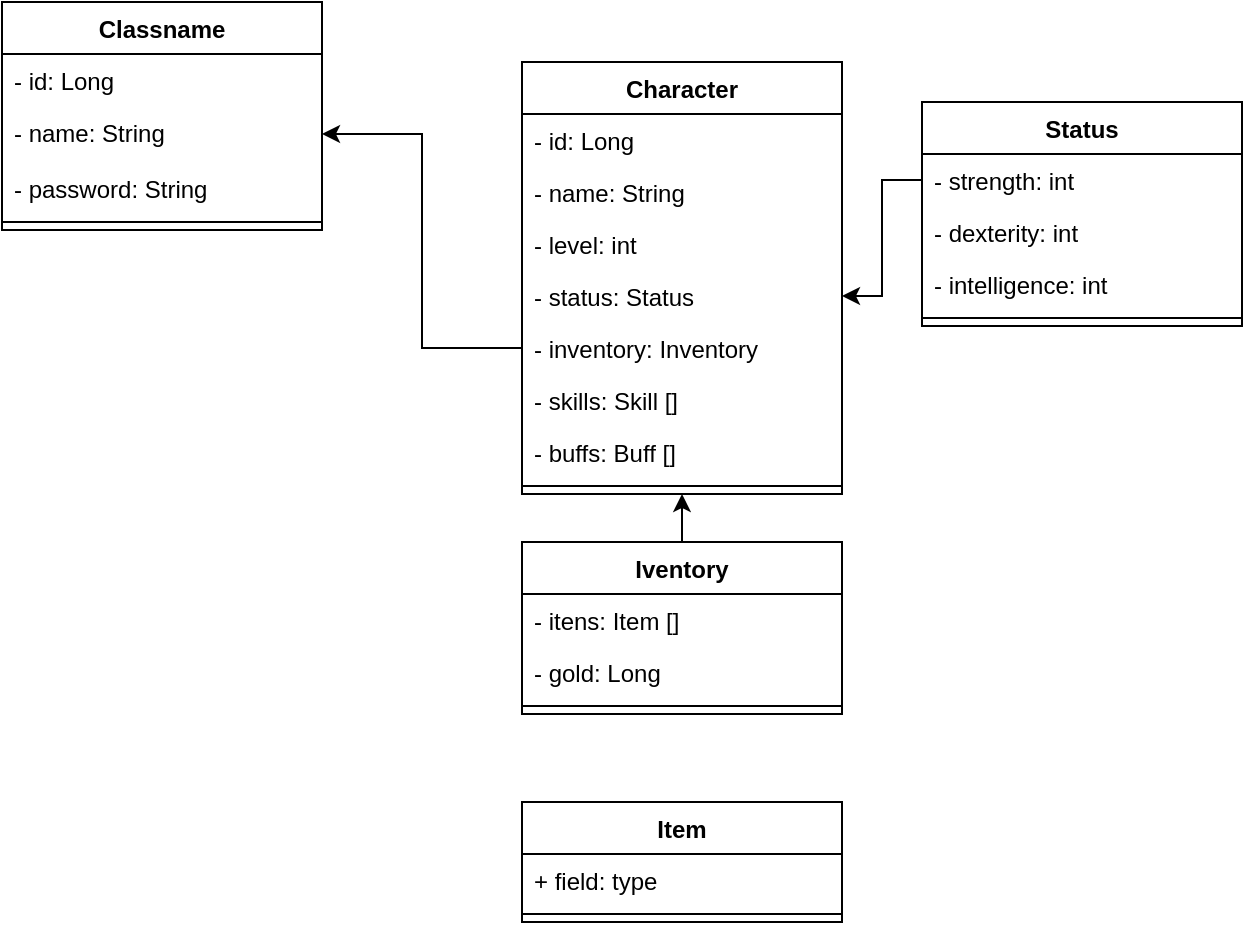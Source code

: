 <mxfile version="20.8.16" type="github">
  <diagram id="C5RBs43oDa-KdzZeNtuy" name="Page-1">
    <mxGraphModel dx="1434" dy="806" grid="1" gridSize="10" guides="1" tooltips="1" connect="1" arrows="1" fold="1" page="1" pageScale="1" pageWidth="827" pageHeight="1169" math="0" shadow="0">
      <root>
        <mxCell id="WIyWlLk6GJQsqaUBKTNV-0" />
        <mxCell id="WIyWlLk6GJQsqaUBKTNV-1" parent="WIyWlLk6GJQsqaUBKTNV-0" />
        <mxCell id="XRxrzJJYh4ee2aS5V67D-27" value="Classname" style="swimlane;fontStyle=1;align=center;verticalAlign=top;childLayout=stackLayout;horizontal=1;startSize=26;horizontalStack=0;resizeParent=1;resizeParentMax=0;resizeLast=0;collapsible=1;marginBottom=0;" vertex="1" parent="WIyWlLk6GJQsqaUBKTNV-1">
          <mxGeometry x="60" y="40" width="160" height="114" as="geometry" />
        </mxCell>
        <mxCell id="XRxrzJJYh4ee2aS5V67D-31" value="- id: Long" style="text;strokeColor=none;fillColor=none;align=left;verticalAlign=top;spacingLeft=4;spacingRight=4;overflow=hidden;rotatable=0;points=[[0,0.5],[1,0.5]];portConstraint=eastwest;" vertex="1" parent="XRxrzJJYh4ee2aS5V67D-27">
          <mxGeometry y="26" width="160" height="26" as="geometry" />
        </mxCell>
        <mxCell id="XRxrzJJYh4ee2aS5V67D-32" value="- name: String" style="text;strokeColor=none;fillColor=none;align=left;verticalAlign=top;spacingLeft=4;spacingRight=4;overflow=hidden;rotatable=0;points=[[0,0.5],[1,0.5]];portConstraint=eastwest;" vertex="1" parent="XRxrzJJYh4ee2aS5V67D-27">
          <mxGeometry y="52" width="160" height="28" as="geometry" />
        </mxCell>
        <mxCell id="XRxrzJJYh4ee2aS5V67D-33" value="- password: String" style="text;strokeColor=none;fillColor=none;align=left;verticalAlign=top;spacingLeft=4;spacingRight=4;overflow=hidden;rotatable=0;points=[[0,0.5],[1,0.5]];portConstraint=eastwest;" vertex="1" parent="XRxrzJJYh4ee2aS5V67D-27">
          <mxGeometry y="80" width="160" height="26" as="geometry" />
        </mxCell>
        <mxCell id="XRxrzJJYh4ee2aS5V67D-29" value="" style="line;strokeWidth=1;fillColor=none;align=left;verticalAlign=middle;spacingTop=-1;spacingLeft=3;spacingRight=3;rotatable=0;labelPosition=right;points=[];portConstraint=eastwest;strokeColor=inherit;" vertex="1" parent="XRxrzJJYh4ee2aS5V67D-27">
          <mxGeometry y="106" width="160" height="8" as="geometry" />
        </mxCell>
        <mxCell id="XRxrzJJYh4ee2aS5V67D-42" value="Character" style="swimlane;fontStyle=1;align=center;verticalAlign=top;childLayout=stackLayout;horizontal=1;startSize=26;horizontalStack=0;resizeParent=1;resizeParentMax=0;resizeLast=0;collapsible=1;marginBottom=0;" vertex="1" parent="WIyWlLk6GJQsqaUBKTNV-1">
          <mxGeometry x="320" y="70" width="160" height="216" as="geometry" />
        </mxCell>
        <mxCell id="XRxrzJJYh4ee2aS5V67D-46" value="- id: Long" style="text;strokeColor=none;fillColor=none;align=left;verticalAlign=top;spacingLeft=4;spacingRight=4;overflow=hidden;rotatable=0;points=[[0,0.5],[1,0.5]];portConstraint=eastwest;" vertex="1" parent="XRxrzJJYh4ee2aS5V67D-42">
          <mxGeometry y="26" width="160" height="26" as="geometry" />
        </mxCell>
        <mxCell id="XRxrzJJYh4ee2aS5V67D-47" value="- name: String" style="text;strokeColor=none;fillColor=none;align=left;verticalAlign=top;spacingLeft=4;spacingRight=4;overflow=hidden;rotatable=0;points=[[0,0.5],[1,0.5]];portConstraint=eastwest;" vertex="1" parent="XRxrzJJYh4ee2aS5V67D-42">
          <mxGeometry y="52" width="160" height="26" as="geometry" />
        </mxCell>
        <mxCell id="XRxrzJJYh4ee2aS5V67D-49" value="- level: int" style="text;strokeColor=none;fillColor=none;align=left;verticalAlign=top;spacingLeft=4;spacingRight=4;overflow=hidden;rotatable=0;points=[[0,0.5],[1,0.5]];portConstraint=eastwest;" vertex="1" parent="XRxrzJJYh4ee2aS5V67D-42">
          <mxGeometry y="78" width="160" height="26" as="geometry" />
        </mxCell>
        <mxCell id="XRxrzJJYh4ee2aS5V67D-48" value="- status: Status" style="text;strokeColor=none;fillColor=none;align=left;verticalAlign=top;spacingLeft=4;spacingRight=4;overflow=hidden;rotatable=0;points=[[0,0.5],[1,0.5]];portConstraint=eastwest;" vertex="1" parent="XRxrzJJYh4ee2aS5V67D-42">
          <mxGeometry y="104" width="160" height="26" as="geometry" />
        </mxCell>
        <mxCell id="XRxrzJJYh4ee2aS5V67D-43" value="- inventory: Inventory" style="text;strokeColor=none;fillColor=none;align=left;verticalAlign=top;spacingLeft=4;spacingRight=4;overflow=hidden;rotatable=0;points=[[0,0.5],[1,0.5]];portConstraint=eastwest;" vertex="1" parent="XRxrzJJYh4ee2aS5V67D-42">
          <mxGeometry y="130" width="160" height="26" as="geometry" />
        </mxCell>
        <mxCell id="XRxrzJJYh4ee2aS5V67D-73" value="- skills: Skill []" style="text;strokeColor=none;fillColor=none;align=left;verticalAlign=top;spacingLeft=4;spacingRight=4;overflow=hidden;rotatable=0;points=[[0,0.5],[1,0.5]];portConstraint=eastwest;" vertex="1" parent="XRxrzJJYh4ee2aS5V67D-42">
          <mxGeometry y="156" width="160" height="26" as="geometry" />
        </mxCell>
        <mxCell id="XRxrzJJYh4ee2aS5V67D-74" value="- buffs: Buff []" style="text;strokeColor=none;fillColor=none;align=left;verticalAlign=top;spacingLeft=4;spacingRight=4;overflow=hidden;rotatable=0;points=[[0,0.5],[1,0.5]];portConstraint=eastwest;" vertex="1" parent="XRxrzJJYh4ee2aS5V67D-42">
          <mxGeometry y="182" width="160" height="26" as="geometry" />
        </mxCell>
        <mxCell id="XRxrzJJYh4ee2aS5V67D-44" value="" style="line;strokeWidth=1;fillColor=none;align=left;verticalAlign=middle;spacingTop=-1;spacingLeft=3;spacingRight=3;rotatable=0;labelPosition=right;points=[];portConstraint=eastwest;strokeColor=inherit;" vertex="1" parent="XRxrzJJYh4ee2aS5V67D-42">
          <mxGeometry y="208" width="160" height="8" as="geometry" />
        </mxCell>
        <mxCell id="XRxrzJJYh4ee2aS5V67D-50" value="Status" style="swimlane;fontStyle=1;align=center;verticalAlign=top;childLayout=stackLayout;horizontal=1;startSize=26;horizontalStack=0;resizeParent=1;resizeParentMax=0;resizeLast=0;collapsible=1;marginBottom=0;" vertex="1" parent="WIyWlLk6GJQsqaUBKTNV-1">
          <mxGeometry x="520" y="90" width="160" height="112" as="geometry" />
        </mxCell>
        <mxCell id="XRxrzJJYh4ee2aS5V67D-51" value="- strength: int" style="text;strokeColor=none;fillColor=none;align=left;verticalAlign=top;spacingLeft=4;spacingRight=4;overflow=hidden;rotatable=0;points=[[0,0.5],[1,0.5]];portConstraint=eastwest;" vertex="1" parent="XRxrzJJYh4ee2aS5V67D-50">
          <mxGeometry y="26" width="160" height="26" as="geometry" />
        </mxCell>
        <mxCell id="XRxrzJJYh4ee2aS5V67D-69" value="- dexterity: int" style="text;strokeColor=none;fillColor=none;align=left;verticalAlign=top;spacingLeft=4;spacingRight=4;overflow=hidden;rotatable=0;points=[[0,0.5],[1,0.5]];portConstraint=eastwest;" vertex="1" parent="XRxrzJJYh4ee2aS5V67D-50">
          <mxGeometry y="52" width="160" height="26" as="geometry" />
        </mxCell>
        <mxCell id="XRxrzJJYh4ee2aS5V67D-70" value="- intelligence: int" style="text;strokeColor=none;fillColor=none;align=left;verticalAlign=top;spacingLeft=4;spacingRight=4;overflow=hidden;rotatable=0;points=[[0,0.5],[1,0.5]];portConstraint=eastwest;" vertex="1" parent="XRxrzJJYh4ee2aS5V67D-50">
          <mxGeometry y="78" width="160" height="26" as="geometry" />
        </mxCell>
        <mxCell id="XRxrzJJYh4ee2aS5V67D-52" value="" style="line;strokeWidth=1;fillColor=none;align=left;verticalAlign=middle;spacingTop=-1;spacingLeft=3;spacingRight=3;rotatable=0;labelPosition=right;points=[];portConstraint=eastwest;strokeColor=inherit;" vertex="1" parent="XRxrzJJYh4ee2aS5V67D-50">
          <mxGeometry y="104" width="160" height="8" as="geometry" />
        </mxCell>
        <mxCell id="XRxrzJJYh4ee2aS5V67D-75" style="edgeStyle=orthogonalEdgeStyle;rounded=0;orthogonalLoop=1;jettySize=auto;html=1;entryX=0.5;entryY=1;entryDx=0;entryDy=0;" edge="1" parent="WIyWlLk6GJQsqaUBKTNV-1" source="XRxrzJJYh4ee2aS5V67D-56" target="XRxrzJJYh4ee2aS5V67D-42">
          <mxGeometry relative="1" as="geometry" />
        </mxCell>
        <mxCell id="XRxrzJJYh4ee2aS5V67D-56" value="Iventory" style="swimlane;fontStyle=1;align=center;verticalAlign=top;childLayout=stackLayout;horizontal=1;startSize=26;horizontalStack=0;resizeParent=1;resizeParentMax=0;resizeLast=0;collapsible=1;marginBottom=0;" vertex="1" parent="WIyWlLk6GJQsqaUBKTNV-1">
          <mxGeometry x="320" y="310" width="160" height="86" as="geometry" />
        </mxCell>
        <mxCell id="XRxrzJJYh4ee2aS5V67D-57" value="- itens: Item []" style="text;strokeColor=none;fillColor=none;align=left;verticalAlign=top;spacingLeft=4;spacingRight=4;overflow=hidden;rotatable=0;points=[[0,0.5],[1,0.5]];portConstraint=eastwest;" vertex="1" parent="XRxrzJJYh4ee2aS5V67D-56">
          <mxGeometry y="26" width="160" height="26" as="geometry" />
        </mxCell>
        <mxCell id="XRxrzJJYh4ee2aS5V67D-68" value="- gold: Long" style="text;strokeColor=none;fillColor=none;align=left;verticalAlign=top;spacingLeft=4;spacingRight=4;overflow=hidden;rotatable=0;points=[[0,0.5],[1,0.5]];portConstraint=eastwest;" vertex="1" parent="XRxrzJJYh4ee2aS5V67D-56">
          <mxGeometry y="52" width="160" height="26" as="geometry" />
        </mxCell>
        <mxCell id="XRxrzJJYh4ee2aS5V67D-58" value="" style="line;strokeWidth=1;fillColor=none;align=left;verticalAlign=middle;spacingTop=-1;spacingLeft=3;spacingRight=3;rotatable=0;labelPosition=right;points=[];portConstraint=eastwest;strokeColor=inherit;" vertex="1" parent="XRxrzJJYh4ee2aS5V67D-56">
          <mxGeometry y="78" width="160" height="8" as="geometry" />
        </mxCell>
        <mxCell id="XRxrzJJYh4ee2aS5V67D-63" value="" style="edgeStyle=orthogonalEdgeStyle;rounded=0;orthogonalLoop=1;jettySize=auto;html=1;entryX=1;entryY=0.5;entryDx=0;entryDy=0;" edge="1" parent="WIyWlLk6GJQsqaUBKTNV-1" source="XRxrzJJYh4ee2aS5V67D-43" target="XRxrzJJYh4ee2aS5V67D-32">
          <mxGeometry relative="1" as="geometry">
            <mxPoint x="220" y="168" as="targetPoint" />
          </mxGeometry>
        </mxCell>
        <mxCell id="XRxrzJJYh4ee2aS5V67D-64" value="" style="edgeStyle=orthogonalEdgeStyle;rounded=0;orthogonalLoop=1;jettySize=auto;html=1;" edge="1" parent="WIyWlLk6GJQsqaUBKTNV-1" source="XRxrzJJYh4ee2aS5V67D-51" target="XRxrzJJYh4ee2aS5V67D-48">
          <mxGeometry relative="1" as="geometry" />
        </mxCell>
        <mxCell id="XRxrzJJYh4ee2aS5V67D-76" value="Item" style="swimlane;fontStyle=1;align=center;verticalAlign=top;childLayout=stackLayout;horizontal=1;startSize=26;horizontalStack=0;resizeParent=1;resizeParentMax=0;resizeLast=0;collapsible=1;marginBottom=0;" vertex="1" parent="WIyWlLk6GJQsqaUBKTNV-1">
          <mxGeometry x="320" y="440" width="160" height="60" as="geometry" />
        </mxCell>
        <mxCell id="XRxrzJJYh4ee2aS5V67D-77" value="+ field: type" style="text;strokeColor=none;fillColor=none;align=left;verticalAlign=top;spacingLeft=4;spacingRight=4;overflow=hidden;rotatable=0;points=[[0,0.5],[1,0.5]];portConstraint=eastwest;" vertex="1" parent="XRxrzJJYh4ee2aS5V67D-76">
          <mxGeometry y="26" width="160" height="26" as="geometry" />
        </mxCell>
        <mxCell id="XRxrzJJYh4ee2aS5V67D-78" value="" style="line;strokeWidth=1;fillColor=none;align=left;verticalAlign=middle;spacingTop=-1;spacingLeft=3;spacingRight=3;rotatable=0;labelPosition=right;points=[];portConstraint=eastwest;strokeColor=inherit;" vertex="1" parent="XRxrzJJYh4ee2aS5V67D-76">
          <mxGeometry y="52" width="160" height="8" as="geometry" />
        </mxCell>
      </root>
    </mxGraphModel>
  </diagram>
</mxfile>
